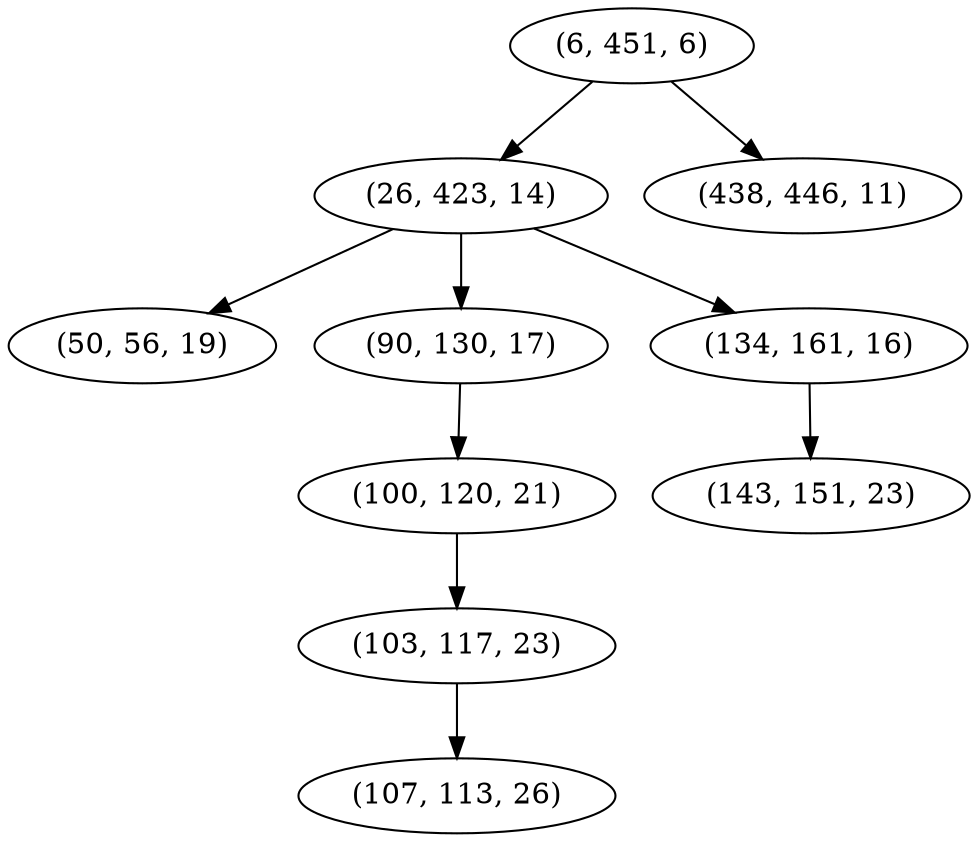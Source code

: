 digraph tree {
    "(6, 451, 6)";
    "(26, 423, 14)";
    "(50, 56, 19)";
    "(90, 130, 17)";
    "(100, 120, 21)";
    "(103, 117, 23)";
    "(107, 113, 26)";
    "(134, 161, 16)";
    "(143, 151, 23)";
    "(438, 446, 11)";
    "(6, 451, 6)" -> "(26, 423, 14)";
    "(6, 451, 6)" -> "(438, 446, 11)";
    "(26, 423, 14)" -> "(50, 56, 19)";
    "(26, 423, 14)" -> "(90, 130, 17)";
    "(26, 423, 14)" -> "(134, 161, 16)";
    "(90, 130, 17)" -> "(100, 120, 21)";
    "(100, 120, 21)" -> "(103, 117, 23)";
    "(103, 117, 23)" -> "(107, 113, 26)";
    "(134, 161, 16)" -> "(143, 151, 23)";
}
